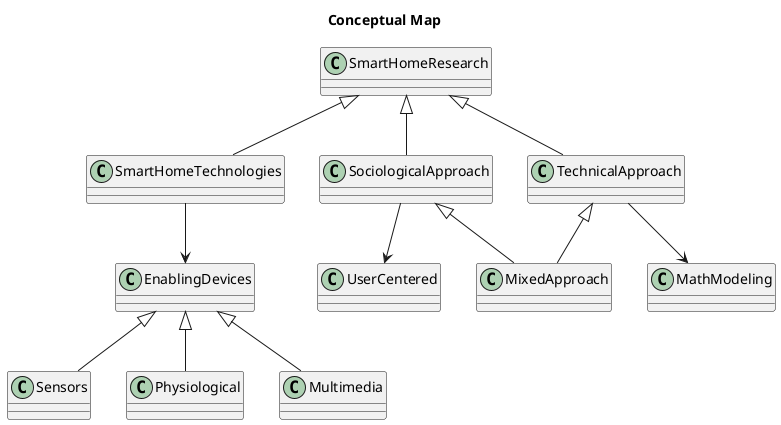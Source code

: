 @startuml

title Conceptual Map

class SmartHomeResearch
class SmartHomeTechnologies
class EnablingDevices
class Sensors
class Physiological
class Multimedia
class SociologicalApproach
class TechnicalApproach
class MixedApproach
class UserCentered
class MathModeling

SmartHomeResearch <|-- SmartHomeTechnologies
SmartHomeTechnologies --> EnablingDevices
EnablingDevices <|-- Sensors
EnablingDevices <|-- Physiological
EnablingDevices <|-- Multimedia
SmartHomeResearch <|-- SociologicalApproach
SmartHomeResearch <|-- TechnicalApproach
SociologicalApproach <|-- MixedApproach
TechnicalApproach <|-- MixedApproach
SociologicalApproach --> UserCentered
TechnicalApproach --> MathModeling

@enduml
